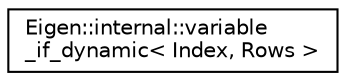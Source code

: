 digraph "Graphical Class Hierarchy"
{
  edge [fontname="Helvetica",fontsize="10",labelfontname="Helvetica",labelfontsize="10"];
  node [fontname="Helvetica",fontsize="10",shape=record];
  rankdir="LR";
  Node1 [label="Eigen::internal::variable\l_if_dynamic\< Index, Rows \>",height=0.2,width=0.4,color="black", fillcolor="white", style="filled",URL="$class_eigen_1_1internal_1_1variable__if__dynamic.html"];
}
